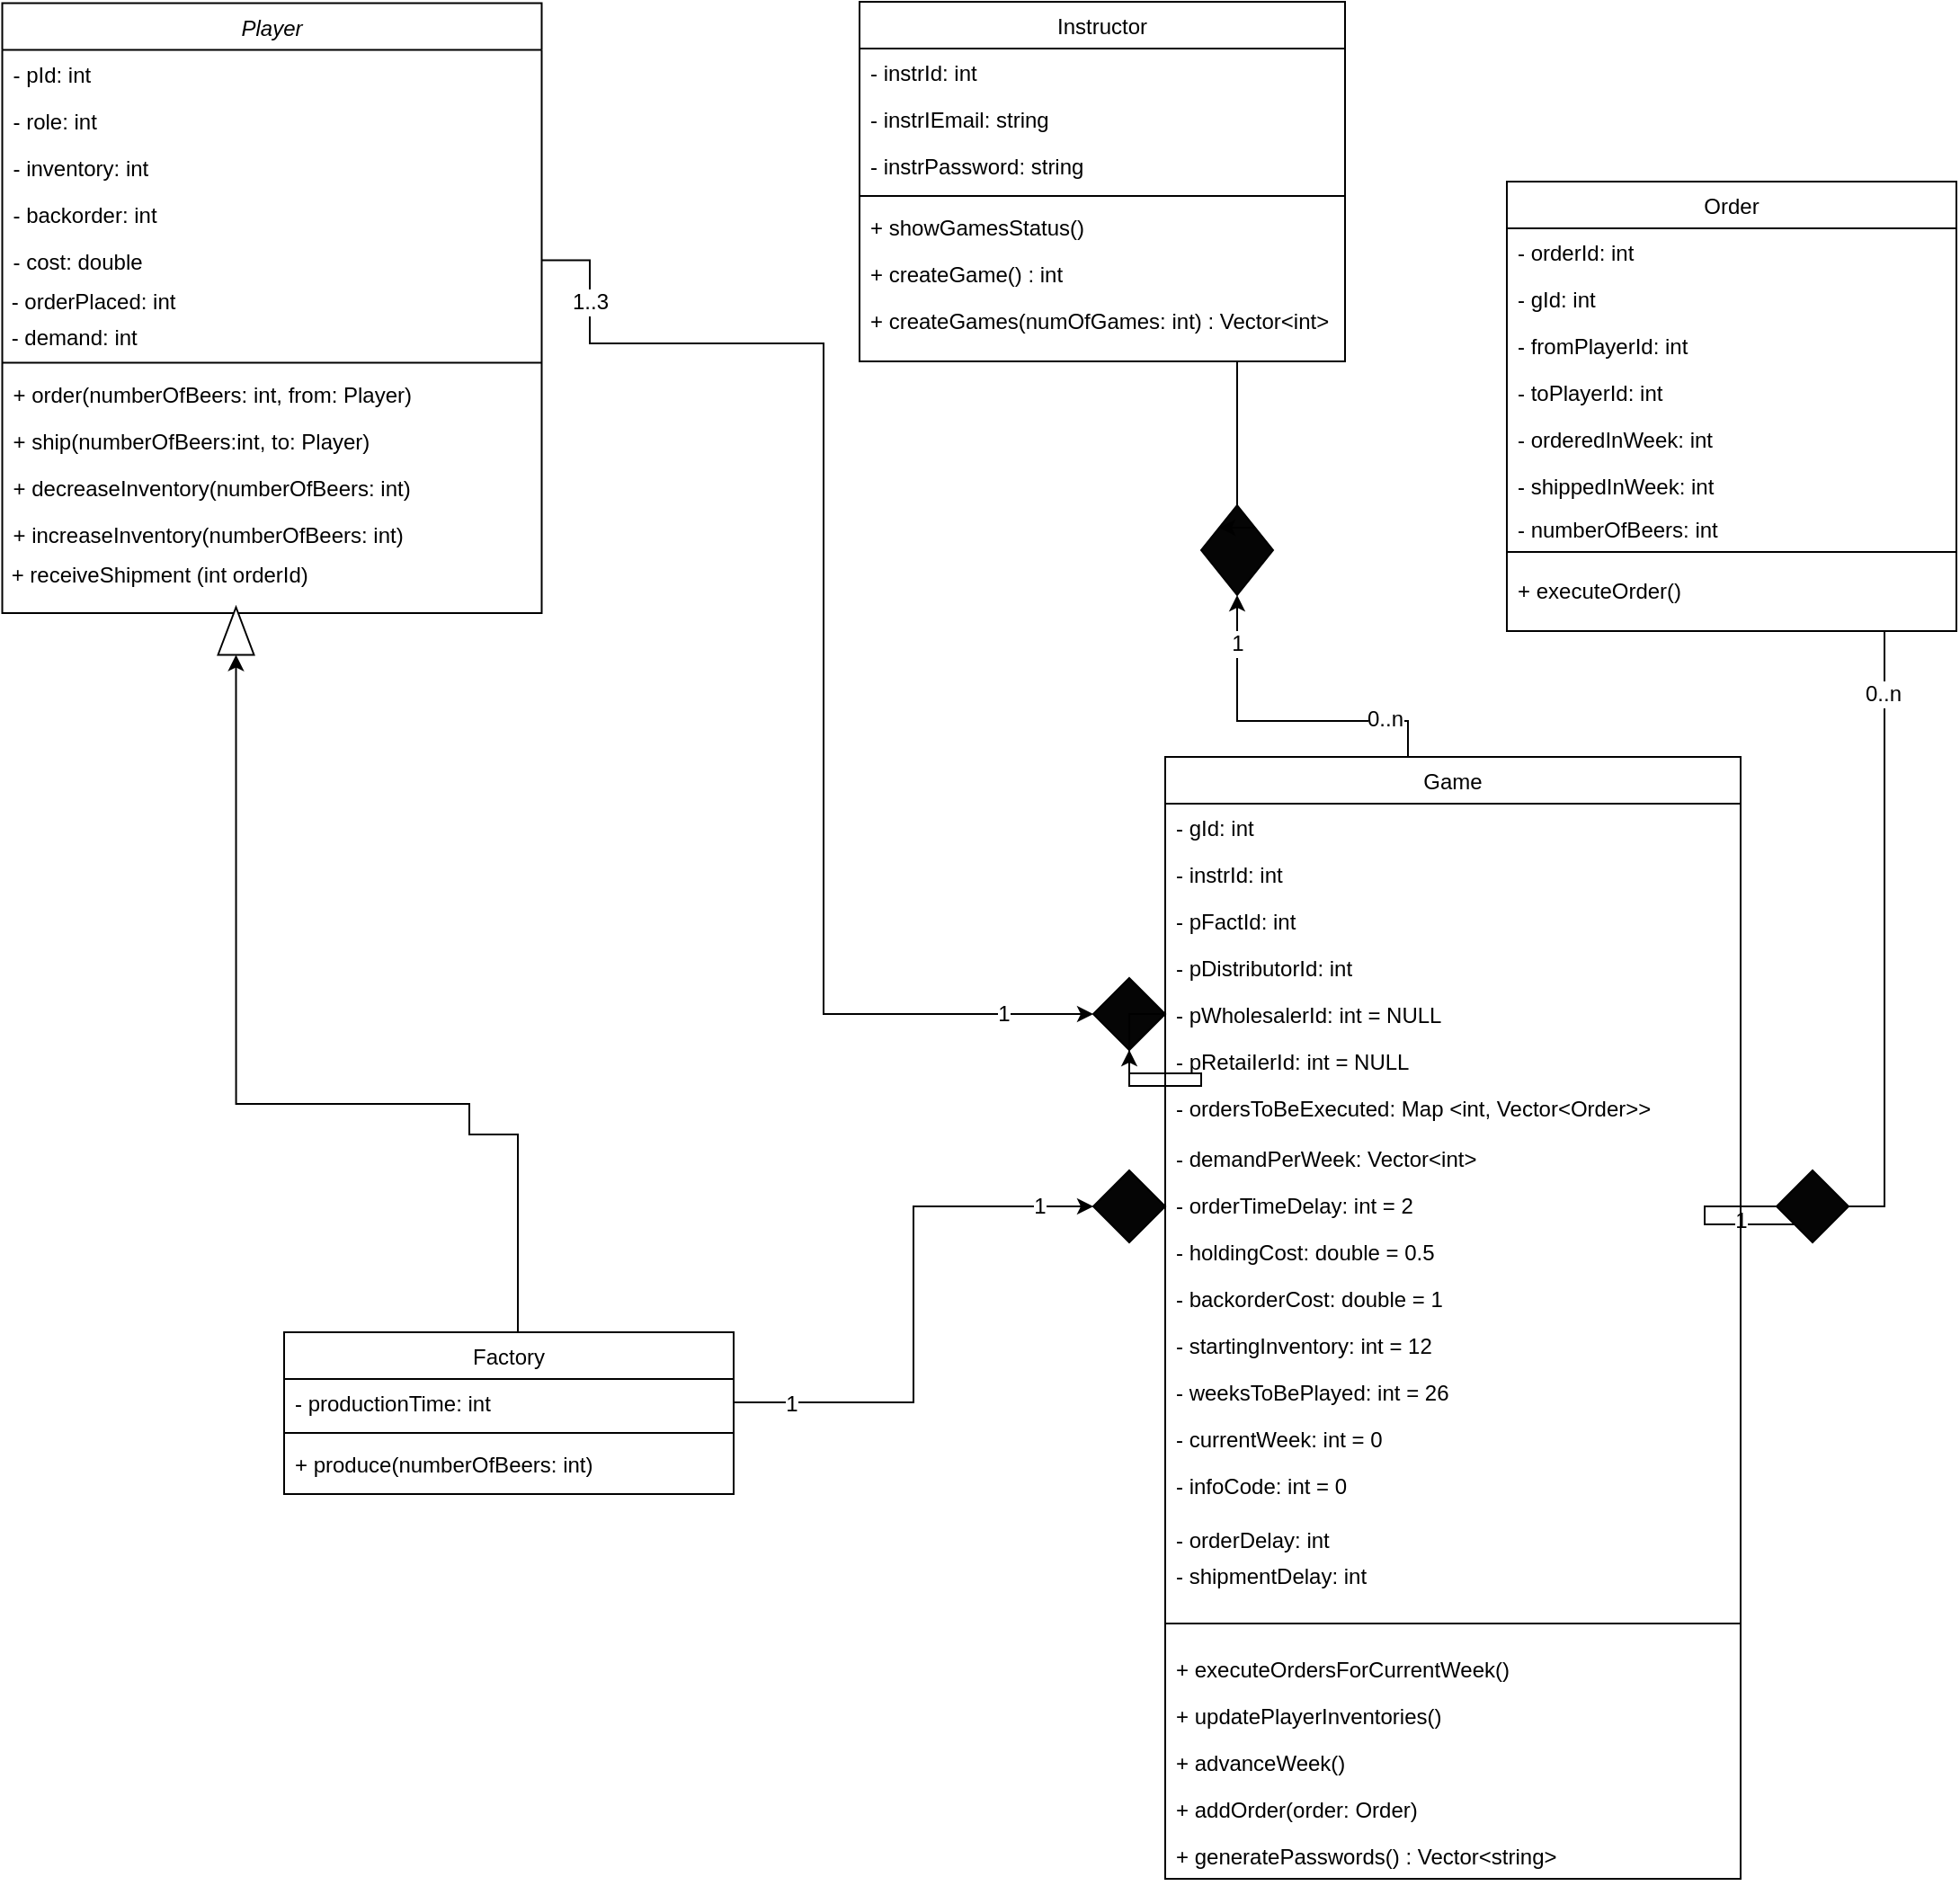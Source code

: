 <mxfile version="12.8.5" type="device"><diagram id="C5RBs43oDa-KdzZeNtuy" name="Page-1"><mxGraphModel dx="980" dy="1342" grid="1" gridSize="10" guides="1" tooltips="1" connect="1" arrows="1" fold="1" page="1" pageScale="1" pageWidth="583" pageHeight="827" math="0" shadow="0"><root><mxCell id="WIyWlLk6GJQsqaUBKTNV-0"/><mxCell id="WIyWlLk6GJQsqaUBKTNV-1" parent="WIyWlLk6GJQsqaUBKTNV-0"/><mxCell id="zkfFHV4jXpPFQw0GAbJ--0" value="Player" style="swimlane;fontStyle=2;align=center;verticalAlign=top;childLayout=stackLayout;horizontal=1;startSize=26;horizontalStack=0;resizeParent=1;resizeLast=0;collapsible=1;marginBottom=0;rounded=0;shadow=0;strokeWidth=1;" parent="WIyWlLk6GJQsqaUBKTNV-1" vertex="1"><mxGeometry x="73.25" y="-819.25" width="300" height="339.25" as="geometry"><mxRectangle x="230" y="140" width="160" height="26" as="alternateBounds"/></mxGeometry></mxCell><mxCell id="zkfFHV4jXpPFQw0GAbJ--1" value="- pId: int" style="text;align=left;verticalAlign=top;spacingLeft=4;spacingRight=4;overflow=hidden;rotatable=0;points=[[0,0.5],[1,0.5]];portConstraint=eastwest;" parent="zkfFHV4jXpPFQw0GAbJ--0" vertex="1"><mxGeometry y="26" width="300" height="26" as="geometry"/></mxCell><mxCell id="ChUbTR4K6D5pJmIx-kUx-100" value="- role: int" style="text;align=left;verticalAlign=top;spacingLeft=4;spacingRight=4;overflow=hidden;rotatable=0;points=[[0,0.5],[1,0.5]];portConstraint=eastwest;" parent="zkfFHV4jXpPFQw0GAbJ--0" vertex="1"><mxGeometry y="52" width="300" height="26" as="geometry"/></mxCell><mxCell id="zkfFHV4jXpPFQw0GAbJ--3" value="- inventory: int" style="text;align=left;verticalAlign=top;spacingLeft=4;spacingRight=4;overflow=hidden;rotatable=0;points=[[0,0.5],[1,0.5]];portConstraint=eastwest;rounded=0;shadow=0;html=0;" parent="zkfFHV4jXpPFQw0GAbJ--0" vertex="1"><mxGeometry y="78" width="300" height="26" as="geometry"/></mxCell><mxCell id="ChUbTR4K6D5pJmIx-kUx-0" value="- backorder: int&#10;" style="text;align=left;verticalAlign=top;spacingLeft=4;spacingRight=4;overflow=hidden;rotatable=0;points=[[0,0.5],[1,0.5]];portConstraint=eastwest;rounded=0;shadow=0;html=0;" parent="zkfFHV4jXpPFQw0GAbJ--0" vertex="1"><mxGeometry y="104" width="300" height="26" as="geometry"/></mxCell><mxCell id="ChUbTR4K6D5pJmIx-kUx-1" value="- cost: double&#10;" style="text;align=left;verticalAlign=top;spacingLeft=4;spacingRight=4;overflow=hidden;rotatable=0;points=[[0,0.5],[1,0.5]];portConstraint=eastwest;rounded=0;shadow=0;html=0;" parent="zkfFHV4jXpPFQw0GAbJ--0" vertex="1"><mxGeometry y="130" width="300" height="26" as="geometry"/></mxCell><mxCell id="RIvSUsVL0QqG3jgbVN44-43" value="&lt;div align=&quot;left&quot;&gt;&amp;nbsp;- orderPlaced: int&lt;br&gt;&lt;/div&gt;" style="text;html=1;strokeColor=none;fillColor=none;align=left;verticalAlign=middle;whiteSpace=wrap;rounded=0;" parent="zkfFHV4jXpPFQw0GAbJ--0" vertex="1"><mxGeometry y="156" width="300" height="20" as="geometry"/></mxCell><mxCell id="RIvSUsVL0QqG3jgbVN44-42" value="&lt;div align=&quot;left&quot;&gt;&amp;nbsp;- demand: int&lt;/div&gt;" style="text;html=1;strokeColor=none;fillColor=none;align=left;verticalAlign=middle;whiteSpace=wrap;rounded=0;" parent="zkfFHV4jXpPFQw0GAbJ--0" vertex="1"><mxGeometry y="176" width="300" height="20" as="geometry"/></mxCell><mxCell id="ChUbTR4K6D5pJmIx-kUx-5" value="" style="line;html=1;strokeWidth=1;align=left;verticalAlign=middle;spacingTop=-1;spacingLeft=3;spacingRight=3;rotatable=0;labelPosition=right;points=[];portConstraint=eastwest;" parent="zkfFHV4jXpPFQw0GAbJ--0" vertex="1"><mxGeometry y="196" width="300" height="8" as="geometry"/></mxCell><mxCell id="ChUbTR4K6D5pJmIx-kUx-6" value="+ order(numberOfBeers: int, from: Player)" style="text;align=left;verticalAlign=top;spacingLeft=4;spacingRight=4;overflow=hidden;rotatable=0;points=[[0,0.5],[1,0.5]];portConstraint=eastwest;rounded=0;shadow=0;html=0;" parent="zkfFHV4jXpPFQw0GAbJ--0" vertex="1"><mxGeometry y="204" width="300" height="26" as="geometry"/></mxCell><mxCell id="ChUbTR4K6D5pJmIx-kUx-7" value="+ ship(numberOfBeers:int, to: Player)" style="text;align=left;verticalAlign=top;spacingLeft=4;spacingRight=4;overflow=hidden;rotatable=0;points=[[0,0.5],[1,0.5]];portConstraint=eastwest;rounded=0;shadow=0;html=0;" parent="zkfFHV4jXpPFQw0GAbJ--0" vertex="1"><mxGeometry y="230" width="300" height="26" as="geometry"/></mxCell><mxCell id="ChUbTR4K6D5pJmIx-kUx-11" value="+ decreaseInventory(numberOfBeers: int)" style="text;align=left;verticalAlign=top;spacingLeft=4;spacingRight=4;overflow=hidden;rotatable=0;points=[[0,0.5],[1,0.5]];portConstraint=eastwest;rounded=0;shadow=0;html=0;" parent="zkfFHV4jXpPFQw0GAbJ--0" vertex="1"><mxGeometry y="256" width="300" height="26" as="geometry"/></mxCell><mxCell id="ChUbTR4K6D5pJmIx-kUx-10" value="+ increaseInventory(numberOfBeers: int)" style="text;align=left;verticalAlign=top;spacingLeft=4;spacingRight=4;overflow=hidden;rotatable=0;points=[[0,0.5],[1,0.5]];portConstraint=eastwest;rounded=0;shadow=0;html=0;" parent="zkfFHV4jXpPFQw0GAbJ--0" vertex="1"><mxGeometry y="282" width="300" height="26" as="geometry"/></mxCell><mxCell id="Mk59YaoTtGdyNxOkIlrp-8" value="&lt;div align=&quot;left&quot;&gt;&amp;nbsp;+ receiveShipment (int orderId)&lt;br&gt;&lt;/div&gt;" style="text;html=1;strokeColor=none;fillColor=none;align=left;verticalAlign=middle;whiteSpace=wrap;rounded=0;" parent="zkfFHV4jXpPFQw0GAbJ--0" vertex="1"><mxGeometry y="308" width="300" height="20" as="geometry"/></mxCell><mxCell id="ChUbTR4K6D5pJmIx-kUx-120" style="edgeStyle=orthogonalEdgeStyle;rounded=0;orthogonalLoop=1;jettySize=auto;html=1;entryX=1;entryY=1;entryDx=0;entryDy=0;" parent="WIyWlLk6GJQsqaUBKTNV-1" source="ChUbTR4K6D5pJmIx-kUx-26" target="ChUbTR4K6D5pJmIx-kUx-119" edge="1"><mxGeometry relative="1" as="geometry"><Array as="points"><mxPoint x="1120" y="-150"/><mxPoint x="1020" y="-150"/><mxPoint x="1020" y="-140"/></Array></mxGeometry></mxCell><mxCell id="ChUbTR4K6D5pJmIx-kUx-125" value="0..n" style="text;html=1;align=center;verticalAlign=middle;resizable=0;points=[];labelBackgroundColor=#ffffff;" parent="ChUbTR4K6D5pJmIx-kUx-120" vertex="1" connectable="0"><mxGeometry x="-0.861" y="-1" relative="1" as="geometry"><mxPoint as="offset"/></mxGeometry></mxCell><mxCell id="ChUbTR4K6D5pJmIx-kUx-126" value="1" style="text;html=1;align=center;verticalAlign=middle;resizable=0;points=[];labelBackgroundColor=#ffffff;" parent="ChUbTR4K6D5pJmIx-kUx-120" vertex="1" connectable="0"><mxGeometry x="0.798" y="2" relative="1" as="geometry"><mxPoint as="offset"/></mxGeometry></mxCell><mxCell id="ChUbTR4K6D5pJmIx-kUx-26" value="Order" style="swimlane;fontStyle=0;align=center;verticalAlign=top;childLayout=stackLayout;horizontal=1;startSize=26;horizontalStack=0;resizeParent=1;resizeLast=0;collapsible=1;marginBottom=0;rounded=0;shadow=0;strokeWidth=1;" parent="WIyWlLk6GJQsqaUBKTNV-1" vertex="1"><mxGeometry x="910" y="-720" width="250" height="250" as="geometry"><mxRectangle x="550" y="140" width="160" height="26" as="alternateBounds"/></mxGeometry></mxCell><mxCell id="ChUbTR4K6D5pJmIx-kUx-27" value="- orderId: int" style="text;align=left;verticalAlign=top;spacingLeft=4;spacingRight=4;overflow=hidden;rotatable=0;points=[[0,0.5],[1,0.5]];portConstraint=eastwest;" parent="ChUbTR4K6D5pJmIx-kUx-26" vertex="1"><mxGeometry y="26" width="250" height="26" as="geometry"/></mxCell><mxCell id="ChUbTR4K6D5pJmIx-kUx-40" value="- gId: int" style="text;align=left;verticalAlign=top;spacingLeft=4;spacingRight=4;overflow=hidden;rotatable=0;points=[[0,0.5],[1,0.5]];portConstraint=eastwest;rounded=0;shadow=0;html=0;" parent="ChUbTR4K6D5pJmIx-kUx-26" vertex="1"><mxGeometry y="52" width="250" height="26" as="geometry"/></mxCell><mxCell id="ChUbTR4K6D5pJmIx-kUx-28" value="- fromPlayerId: int" style="text;align=left;verticalAlign=top;spacingLeft=4;spacingRight=4;overflow=hidden;rotatable=0;points=[[0,0.5],[1,0.5]];portConstraint=eastwest;rounded=0;shadow=0;html=0;" parent="ChUbTR4K6D5pJmIx-kUx-26" vertex="1"><mxGeometry y="78" width="250" height="26" as="geometry"/></mxCell><mxCell id="ChUbTR4K6D5pJmIx-kUx-29" value="- toPlayerId: int" style="text;align=left;verticalAlign=top;spacingLeft=4;spacingRight=4;overflow=hidden;rotatable=0;points=[[0,0.5],[1,0.5]];portConstraint=eastwest;rounded=0;shadow=0;html=0;" parent="ChUbTR4K6D5pJmIx-kUx-26" vertex="1"><mxGeometry y="104" width="250" height="26" as="geometry"/></mxCell><mxCell id="ChUbTR4K6D5pJmIx-kUx-41" value="- orderedInWeek: int" style="text;align=left;verticalAlign=top;spacingLeft=4;spacingRight=4;overflow=hidden;rotatable=0;points=[[0,0.5],[1,0.5]];portConstraint=eastwest;rounded=0;shadow=0;html=0;" parent="ChUbTR4K6D5pJmIx-kUx-26" vertex="1"><mxGeometry y="130" width="250" height="26" as="geometry"/></mxCell><mxCell id="ChUbTR4K6D5pJmIx-kUx-42" value="- shippedInWeek: int" style="text;align=left;verticalAlign=top;spacingLeft=4;spacingRight=4;overflow=hidden;rotatable=0;points=[[0,0.5],[1,0.5]];portConstraint=eastwest;rounded=0;shadow=0;html=0;" parent="ChUbTR4K6D5pJmIx-kUx-26" vertex="1"><mxGeometry y="156" width="250" height="26" as="geometry"/></mxCell><mxCell id="ChUbTR4K6D5pJmIx-kUx-32" value="" style="line;html=1;strokeWidth=1;align=left;verticalAlign=middle;spacingTop=-1;spacingLeft=3;spacingRight=3;rotatable=0;labelPosition=right;points=[];portConstraint=eastwest;" parent="ChUbTR4K6D5pJmIx-kUx-26" vertex="1"><mxGeometry y="182" width="250" height="48" as="geometry"/></mxCell><mxCell id="ChUbTR4K6D5pJmIx-kUx-107" style="edgeStyle=orthogonalEdgeStyle;rounded=0;orthogonalLoop=1;jettySize=auto;html=1;exitX=0.5;exitY=0;exitDx=0;exitDy=0;entryX=0;entryY=0.5;entryDx=0;entryDy=0;" parent="WIyWlLk6GJQsqaUBKTNV-1" source="ChUbTR4K6D5pJmIx-kUx-76" target="ChUbTR4K6D5pJmIx-kUx-105" edge="1"><mxGeometry relative="1" as="geometry"><Array as="points"><mxPoint x="360" y="-80"/><mxPoint x="360" y="-190"/><mxPoint x="333" y="-190"/><mxPoint x="333" y="-207"/></Array></mxGeometry></mxCell><mxCell id="ChUbTR4K6D5pJmIx-kUx-76" value="Factory" style="swimlane;fontStyle=0;align=center;verticalAlign=top;childLayout=stackLayout;horizontal=1;startSize=26;horizontalStack=0;resizeParent=1;resizeLast=0;collapsible=1;marginBottom=0;rounded=0;shadow=0;strokeWidth=1;" parent="WIyWlLk6GJQsqaUBKTNV-1" vertex="1"><mxGeometry x="230" y="-80" width="250" height="90" as="geometry"><mxRectangle x="550" y="140" width="160" height="26" as="alternateBounds"/></mxGeometry></mxCell><mxCell id="ChUbTR4K6D5pJmIx-kUx-82" value="- productionTime: int" style="text;align=left;verticalAlign=top;spacingLeft=4;spacingRight=4;overflow=hidden;rotatable=0;points=[[0,0.5],[1,0.5]];portConstraint=eastwest;rounded=0;shadow=0;html=0;" parent="ChUbTR4K6D5pJmIx-kUx-76" vertex="1"><mxGeometry y="26" width="250" height="26" as="geometry"/></mxCell><mxCell id="ChUbTR4K6D5pJmIx-kUx-83" value="" style="line;html=1;strokeWidth=1;align=left;verticalAlign=middle;spacingTop=-1;spacingLeft=3;spacingRight=3;rotatable=0;labelPosition=right;points=[];portConstraint=eastwest;" parent="ChUbTR4K6D5pJmIx-kUx-76" vertex="1"><mxGeometry y="52" width="250" height="8" as="geometry"/></mxCell><mxCell id="ChUbTR4K6D5pJmIx-kUx-84" value="+ produce(numberOfBeers: int)" style="text;align=left;verticalAlign=top;spacingLeft=4;spacingRight=4;overflow=hidden;rotatable=0;points=[[0,0.5],[1,0.5]];portConstraint=eastwest;rounded=0;shadow=0;html=0;" parent="ChUbTR4K6D5pJmIx-kUx-76" vertex="1"><mxGeometry y="60" width="250" height="26" as="geometry"/></mxCell><mxCell id="ChUbTR4K6D5pJmIx-kUx-87" value="Instructor" style="swimlane;fontStyle=0;align=center;verticalAlign=top;childLayout=stackLayout;horizontal=1;startSize=26;horizontalStack=0;resizeParent=1;resizeLast=0;collapsible=1;marginBottom=0;rounded=0;shadow=0;strokeWidth=1;" parent="WIyWlLk6GJQsqaUBKTNV-1" vertex="1"><mxGeometry x="550" y="-820" width="270" height="200" as="geometry"><mxRectangle x="550" y="140" width="160" height="26" as="alternateBounds"/></mxGeometry></mxCell><mxCell id="ChUbTR4K6D5pJmIx-kUx-88" value="- instrId: int" style="text;align=left;verticalAlign=top;spacingLeft=4;spacingRight=4;overflow=hidden;rotatable=0;points=[[0,0.5],[1,0.5]];portConstraint=eastwest;rounded=0;shadow=0;html=0;" parent="ChUbTR4K6D5pJmIx-kUx-87" vertex="1"><mxGeometry y="26" width="270" height="26" as="geometry"/></mxCell><mxCell id="ChUbTR4K6D5pJmIx-kUx-91" value="- instrIEmail: string" style="text;align=left;verticalAlign=top;spacingLeft=4;spacingRight=4;overflow=hidden;rotatable=0;points=[[0,0.5],[1,0.5]];portConstraint=eastwest;rounded=0;shadow=0;html=0;" parent="ChUbTR4K6D5pJmIx-kUx-87" vertex="1"><mxGeometry y="52" width="270" height="26" as="geometry"/></mxCell><mxCell id="ChUbTR4K6D5pJmIx-kUx-92" value="- instrPassword: string" style="text;align=left;verticalAlign=top;spacingLeft=4;spacingRight=4;overflow=hidden;rotatable=0;points=[[0,0.5],[1,0.5]];portConstraint=eastwest;rounded=0;shadow=0;html=0;" parent="ChUbTR4K6D5pJmIx-kUx-87" vertex="1"><mxGeometry y="78" width="270" height="26" as="geometry"/></mxCell><mxCell id="ChUbTR4K6D5pJmIx-kUx-89" value="" style="line;html=1;strokeWidth=1;align=left;verticalAlign=middle;spacingTop=-1;spacingLeft=3;spacingRight=3;rotatable=0;labelPosition=right;points=[];portConstraint=eastwest;" parent="ChUbTR4K6D5pJmIx-kUx-87" vertex="1"><mxGeometry y="104" width="270" height="8" as="geometry"/></mxCell><mxCell id="ChUbTR4K6D5pJmIx-kUx-94" value="+ showGamesStatus()" style="text;align=left;verticalAlign=top;spacingLeft=4;spacingRight=4;overflow=hidden;rotatable=0;points=[[0,0.5],[1,0.5]];portConstraint=eastwest;rounded=0;shadow=0;html=0;" parent="ChUbTR4K6D5pJmIx-kUx-87" vertex="1"><mxGeometry y="112" width="270" height="26" as="geometry"/></mxCell><mxCell id="ChUbTR4K6D5pJmIx-kUx-96" value="+ createGame() : int" style="text;align=left;verticalAlign=top;spacingLeft=4;spacingRight=4;overflow=hidden;rotatable=0;points=[[0,0.5],[1,0.5]];portConstraint=eastwest;rounded=0;shadow=0;html=0;" parent="ChUbTR4K6D5pJmIx-kUx-87" vertex="1"><mxGeometry y="138" width="270" height="26" as="geometry"/></mxCell><mxCell id="ChUbTR4K6D5pJmIx-kUx-98" value="+ createGames(numOfGames: int) : Vector&lt;int&gt;" style="text;align=left;verticalAlign=top;spacingLeft=4;spacingRight=4;overflow=hidden;rotatable=0;points=[[0,0.5],[1,0.5]];portConstraint=eastwest;rounded=0;shadow=0;html=0;" parent="ChUbTR4K6D5pJmIx-kUx-87" vertex="1"><mxGeometry y="164" width="270" height="26" as="geometry"/></mxCell><mxCell id="ChUbTR4K6D5pJmIx-kUx-112" style="edgeStyle=orthogonalEdgeStyle;rounded=0;orthogonalLoop=1;jettySize=auto;html=1;entryX=0.5;entryY=1;entryDx=0;entryDy=0;" parent="WIyWlLk6GJQsqaUBKTNV-1" source="zkfFHV4jXpPFQw0GAbJ--17" target="ChUbTR4K6D5pJmIx-kUx-108" edge="1"><mxGeometry relative="1" as="geometry"><Array as="points"><mxPoint x="855" y="-420"/><mxPoint x="760" y="-420"/></Array></mxGeometry></mxCell><mxCell id="ChUbTR4K6D5pJmIx-kUx-127" value="0..n" style="text;html=1;align=center;verticalAlign=middle;resizable=0;points=[];labelBackgroundColor=#ffffff;" parent="ChUbTR4K6D5pJmIx-kUx-112" vertex="1" connectable="0"><mxGeometry x="-0.643" y="-1" relative="1" as="geometry"><mxPoint as="offset"/></mxGeometry></mxCell><mxCell id="ChUbTR4K6D5pJmIx-kUx-128" value="1" style="text;html=1;align=center;verticalAlign=middle;resizable=0;points=[];labelBackgroundColor=#ffffff;" parent="ChUbTR4K6D5pJmIx-kUx-112" vertex="1" connectable="0"><mxGeometry x="0.632" y="3" relative="1" as="geometry"><mxPoint x="3" y="-7" as="offset"/></mxGeometry></mxCell><mxCell id="zkfFHV4jXpPFQw0GAbJ--17" value="Game" style="swimlane;fontStyle=0;align=center;verticalAlign=top;childLayout=stackLayout;horizontal=1;startSize=26;horizontalStack=0;resizeParent=1;resizeLast=0;collapsible=1;marginBottom=0;rounded=0;shadow=0;strokeWidth=1;" parent="WIyWlLk6GJQsqaUBKTNV-1" vertex="1"><mxGeometry x="720" y="-400" width="320" height="624" as="geometry"><mxRectangle x="550" y="140" width="160" height="26" as="alternateBounds"/></mxGeometry></mxCell><mxCell id="zkfFHV4jXpPFQw0GAbJ--18" value="- gId: int" style="text;align=left;verticalAlign=top;spacingLeft=4;spacingRight=4;overflow=hidden;rotatable=0;points=[[0,0.5],[1,0.5]];portConstraint=eastwest;" parent="zkfFHV4jXpPFQw0GAbJ--17" vertex="1"><mxGeometry y="26" width="320" height="26" as="geometry"/></mxCell><mxCell id="zkfFHV4jXpPFQw0GAbJ--19" value="- instrId: int" style="text;align=left;verticalAlign=top;spacingLeft=4;spacingRight=4;overflow=hidden;rotatable=0;points=[[0,0.5],[1,0.5]];portConstraint=eastwest;rounded=0;shadow=0;html=0;" parent="zkfFHV4jXpPFQw0GAbJ--17" vertex="1"><mxGeometry y="52" width="320" height="26" as="geometry"/></mxCell><mxCell id="zkfFHV4jXpPFQw0GAbJ--20" value="- pFactId: int" style="text;align=left;verticalAlign=top;spacingLeft=4;spacingRight=4;overflow=hidden;rotatable=0;points=[[0,0.5],[1,0.5]];portConstraint=eastwest;rounded=0;shadow=0;html=0;" parent="zkfFHV4jXpPFQw0GAbJ--17" vertex="1"><mxGeometry y="78" width="320" height="26" as="geometry"/></mxCell><mxCell id="zkfFHV4jXpPFQw0GAbJ--21" value="- pDistributorId: int" style="text;align=left;verticalAlign=top;spacingLeft=4;spacingRight=4;overflow=hidden;rotatable=0;points=[[0,0.5],[1,0.5]];portConstraint=eastwest;rounded=0;shadow=0;html=0;" parent="zkfFHV4jXpPFQw0GAbJ--17" vertex="1"><mxGeometry y="104" width="320" height="26" as="geometry"/></mxCell><mxCell id="zkfFHV4jXpPFQw0GAbJ--22" value="- pWholesalerId: int = NULL" style="text;align=left;verticalAlign=top;spacingLeft=4;spacingRight=4;overflow=hidden;rotatable=0;points=[[0,0.5],[1,0.5]];portConstraint=eastwest;rounded=0;shadow=0;html=0;" parent="zkfFHV4jXpPFQw0GAbJ--17" vertex="1"><mxGeometry y="130" width="320" height="26" as="geometry"/></mxCell><mxCell id="ChUbTR4K6D5pJmIx-kUx-13" value="- pRetaiIerId: int = NULL" style="text;align=left;verticalAlign=top;spacingLeft=4;spacingRight=4;overflow=hidden;rotatable=0;points=[[0,0.5],[1,0.5]];portConstraint=eastwest;rounded=0;shadow=0;html=0;" parent="zkfFHV4jXpPFQw0GAbJ--17" vertex="1"><mxGeometry y="156" width="320" height="26" as="geometry"/></mxCell><mxCell id="ChUbTR4K6D5pJmIx-kUx-59" value="- ordersToBeExecuted: Map &lt;int, Vector&lt;Order&gt;&gt;" style="text;align=left;verticalAlign=top;spacingLeft=4;spacingRight=4;overflow=hidden;rotatable=0;points=[[0,0.5],[1,0.5]];portConstraint=eastwest;rounded=0;shadow=0;html=0;" parent="zkfFHV4jXpPFQw0GAbJ--17" vertex="1"><mxGeometry y="182" width="320" height="28" as="geometry"/></mxCell><mxCell id="ChUbTR4K6D5pJmIx-kUx-71" value="- demandPerWeek: Vector&lt;int&gt;" style="text;align=left;verticalAlign=top;spacingLeft=4;spacingRight=4;overflow=hidden;rotatable=0;points=[[0,0.5],[1,0.5]];portConstraint=eastwest;rounded=0;shadow=0;html=0;" parent="zkfFHV4jXpPFQw0GAbJ--17" vertex="1"><mxGeometry y="210" width="320" height="26" as="geometry"/></mxCell><mxCell id="ChUbTR4K6D5pJmIx-kUx-15" value="- orderTimeDelay: int = 2" style="text;align=left;verticalAlign=top;spacingLeft=4;spacingRight=4;overflow=hidden;rotatable=0;points=[[0,0.5],[1,0.5]];portConstraint=eastwest;rounded=0;shadow=0;html=0;" parent="zkfFHV4jXpPFQw0GAbJ--17" vertex="1"><mxGeometry y="236" width="320" height="26" as="geometry"/></mxCell><mxCell id="ChUbTR4K6D5pJmIx-kUx-16" value="- holdingCost: double = 0.5" style="text;align=left;verticalAlign=top;spacingLeft=4;spacingRight=4;overflow=hidden;rotatable=0;points=[[0,0.5],[1,0.5]];portConstraint=eastwest;rounded=0;shadow=0;html=0;" parent="zkfFHV4jXpPFQw0GAbJ--17" vertex="1"><mxGeometry y="262" width="320" height="26" as="geometry"/></mxCell><mxCell id="ChUbTR4K6D5pJmIx-kUx-17" value="- backorderCost: double = 1" style="text;align=left;verticalAlign=top;spacingLeft=4;spacingRight=4;overflow=hidden;rotatable=0;points=[[0,0.5],[1,0.5]];portConstraint=eastwest;rounded=0;shadow=0;html=0;" parent="zkfFHV4jXpPFQw0GAbJ--17" vertex="1"><mxGeometry y="288" width="320" height="26" as="geometry"/></mxCell><mxCell id="ChUbTR4K6D5pJmIx-kUx-18" value="- startingInventory: int = 12" style="text;align=left;verticalAlign=top;spacingLeft=4;spacingRight=4;overflow=hidden;rotatable=0;points=[[0,0.5],[1,0.5]];portConstraint=eastwest;rounded=0;shadow=0;html=0;" parent="zkfFHV4jXpPFQw0GAbJ--17" vertex="1"><mxGeometry y="314" width="320" height="26" as="geometry"/></mxCell><mxCell id="ChUbTR4K6D5pJmIx-kUx-19" value="- weeksToBePlayed: int = 26" style="text;align=left;verticalAlign=top;spacingLeft=4;spacingRight=4;overflow=hidden;rotatable=0;points=[[0,0.5],[1,0.5]];portConstraint=eastwest;rounded=0;shadow=0;html=0;" parent="zkfFHV4jXpPFQw0GAbJ--17" vertex="1"><mxGeometry y="340" width="320" height="26" as="geometry"/></mxCell><mxCell id="ChUbTR4K6D5pJmIx-kUx-20" value="- currentWeek: int = 0" style="text;align=left;verticalAlign=top;spacingLeft=4;spacingRight=4;overflow=hidden;rotatable=0;points=[[0,0.5],[1,0.5]];portConstraint=eastwest;rounded=0;shadow=0;html=0;" parent="zkfFHV4jXpPFQw0GAbJ--17" vertex="1"><mxGeometry y="366" width="320" height="26" as="geometry"/></mxCell><mxCell id="ChUbTR4K6D5pJmIx-kUx-66" value="- infoCode: int = 0" style="text;align=left;verticalAlign=top;spacingLeft=4;spacingRight=4;overflow=hidden;rotatable=0;points=[[0,0.5],[1,0.5]];portConstraint=eastwest;rounded=0;shadow=0;html=0;" parent="zkfFHV4jXpPFQw0GAbJ--17" vertex="1"><mxGeometry y="392" width="320" height="30" as="geometry"/></mxCell><mxCell id="ChUbTR4K6D5pJmIx-kUx-25" value="- orderDelay: int" style="text;align=left;verticalAlign=top;spacingLeft=4;spacingRight=4;overflow=hidden;rotatable=0;points=[[0,0.5],[1,0.5]];portConstraint=eastwest;rounded=0;shadow=0;html=0;" parent="zkfFHV4jXpPFQw0GAbJ--17" vertex="1"><mxGeometry y="422" width="320" height="20" as="geometry"/></mxCell><mxCell id="ChUbTR4K6D5pJmIx-kUx-2" value="- shipmentDelay: int" style="text;align=left;verticalAlign=top;spacingLeft=4;spacingRight=4;overflow=hidden;rotatable=0;points=[[0,0.5],[1,0.5]];portConstraint=eastwest;rounded=0;shadow=0;html=0;" parent="zkfFHV4jXpPFQw0GAbJ--17" vertex="1"><mxGeometry y="442" width="320" height="28" as="geometry"/></mxCell><mxCell id="zkfFHV4jXpPFQw0GAbJ--23" value="" style="line;html=1;strokeWidth=1;align=left;verticalAlign=middle;spacingTop=-1;spacingLeft=3;spacingRight=3;rotatable=0;labelPosition=right;points=[];portConstraint=eastwest;" parent="zkfFHV4jXpPFQw0GAbJ--17" vertex="1"><mxGeometry y="470" width="320" height="24" as="geometry"/></mxCell><mxCell id="ChUbTR4K6D5pJmIx-kUx-57" value="+ executeOrdersForCurrentWeek()" style="text;align=left;verticalAlign=top;spacingLeft=4;spacingRight=4;overflow=hidden;rotatable=0;points=[[0,0.5],[1,0.5]];portConstraint=eastwest;rounded=0;shadow=0;html=0;" parent="zkfFHV4jXpPFQw0GAbJ--17" vertex="1"><mxGeometry y="494" width="320" height="26" as="geometry"/></mxCell><mxCell id="ChUbTR4K6D5pJmIx-kUx-70" value="+ updatePlayerInventories()" style="text;align=left;verticalAlign=top;spacingLeft=4;spacingRight=4;overflow=hidden;rotatable=0;points=[[0,0.5],[1,0.5]];portConstraint=eastwest;rounded=0;shadow=0;html=0;" parent="zkfFHV4jXpPFQw0GAbJ--17" vertex="1"><mxGeometry y="520" width="320" height="26" as="geometry"/></mxCell><mxCell id="ChUbTR4K6D5pJmIx-kUx-58" value="+ advanceWeek()" style="text;align=left;verticalAlign=top;spacingLeft=4;spacingRight=4;overflow=hidden;rotatable=0;points=[[0,0.5],[1,0.5]];portConstraint=eastwest;rounded=0;shadow=0;html=0;" parent="zkfFHV4jXpPFQw0GAbJ--17" vertex="1"><mxGeometry y="546" width="320" height="26" as="geometry"/></mxCell><mxCell id="ChUbTR4K6D5pJmIx-kUx-65" value="+ addOrder(order: Order)" style="text;align=left;verticalAlign=top;spacingLeft=4;spacingRight=4;overflow=hidden;rotatable=0;points=[[0,0.5],[1,0.5]];portConstraint=eastwest;rounded=0;shadow=0;html=0;" parent="zkfFHV4jXpPFQw0GAbJ--17" vertex="1"><mxGeometry y="572" width="320" height="26" as="geometry"/></mxCell><mxCell id="ChUbTR4K6D5pJmIx-kUx-97" value="+ generatePasswords() : Vector&lt;string&gt;" style="text;align=left;verticalAlign=top;spacingLeft=4;spacingRight=4;overflow=hidden;rotatable=0;points=[[0,0.5],[1,0.5]];portConstraint=eastwest;rounded=0;shadow=0;html=0;" parent="zkfFHV4jXpPFQw0GAbJ--17" vertex="1"><mxGeometry y="598" width="320" height="26" as="geometry"/></mxCell><mxCell id="ChUbTR4K6D5pJmIx-kUx-105" value="" style="triangle;whiteSpace=wrap;html=1;rotation=-90;" parent="WIyWlLk6GJQsqaUBKTNV-1" vertex="1"><mxGeometry x="190" y="-480" width="26.5" height="20" as="geometry"/></mxCell><mxCell id="ChUbTR4K6D5pJmIx-kUx-108" value="" style="rhombus;whiteSpace=wrap;html=1;fillColor=#050505;" parent="WIyWlLk6GJQsqaUBKTNV-1" vertex="1"><mxGeometry x="740" y="-540" width="40" height="50" as="geometry"/></mxCell><mxCell id="ChUbTR4K6D5pJmIx-kUx-110" value="" style="rhombus;whiteSpace=wrap;html=1;fillColor=#050505;" parent="WIyWlLk6GJQsqaUBKTNV-1" vertex="1"><mxGeometry x="680" y="-170" width="40" height="40" as="geometry"/></mxCell><mxCell id="ChUbTR4K6D5pJmIx-kUx-109" value="" style="rhombus;whiteSpace=wrap;html=1;fillColor=#050505;" parent="WIyWlLk6GJQsqaUBKTNV-1" vertex="1"><mxGeometry x="680" y="-277" width="40" height="40" as="geometry"/></mxCell><mxCell id="ChUbTR4K6D5pJmIx-kUx-115" style="edgeStyle=orthogonalEdgeStyle;rounded=0;orthogonalLoop=1;jettySize=auto;html=1;" parent="WIyWlLk6GJQsqaUBKTNV-1" source="zkfFHV4jXpPFQw0GAbJ--22" target="ChUbTR4K6D5pJmIx-kUx-109" edge="1"><mxGeometry relative="1" as="geometry"><mxPoint x="540" y="-460" as="targetPoint"/><mxPoint x="720" y="-257" as="sourcePoint"/></mxGeometry></mxCell><mxCell id="ChUbTR4K6D5pJmIx-kUx-116" style="edgeStyle=orthogonalEdgeStyle;rounded=0;orthogonalLoop=1;jettySize=auto;html=1;entryX=0;entryY=0.5;entryDx=0;entryDy=0;" parent="WIyWlLk6GJQsqaUBKTNV-1" source="ChUbTR4K6D5pJmIx-kUx-1" target="ChUbTR4K6D5pJmIx-kUx-109" edge="1"><mxGeometry relative="1" as="geometry"><mxPoint x="550" y="-240" as="targetPoint"/><Array as="points"><mxPoint x="400" y="-676"/><mxPoint x="400" y="-630"/><mxPoint x="530" y="-630"/><mxPoint x="530" y="-257"/></Array></mxGeometry></mxCell><mxCell id="ChUbTR4K6D5pJmIx-kUx-121" value="1" style="text;html=1;align=center;verticalAlign=middle;resizable=0;points=[];labelBackgroundColor=#ffffff;" parent="ChUbTR4K6D5pJmIx-kUx-116" vertex="1" connectable="0"><mxGeometry x="0.812" y="-1" relative="1" as="geometry"><mxPoint x="18" y="-1" as="offset"/></mxGeometry></mxCell><mxCell id="ChUbTR4K6D5pJmIx-kUx-123" value="1..3" style="text;html=1;align=center;verticalAlign=middle;resizable=0;points=[];labelBackgroundColor=#ffffff;" parent="ChUbTR4K6D5pJmIx-kUx-116" vertex="1" connectable="0"><mxGeometry x="-0.835" relative="1" as="geometry"><mxPoint y="-10" as="offset"/></mxGeometry></mxCell><mxCell id="ChUbTR4K6D5pJmIx-kUx-118" style="edgeStyle=orthogonalEdgeStyle;rounded=0;orthogonalLoop=1;jettySize=auto;html=1;entryX=0;entryY=0.5;entryDx=0;entryDy=0;" parent="WIyWlLk6GJQsqaUBKTNV-1" source="ChUbTR4K6D5pJmIx-kUx-82" target="ChUbTR4K6D5pJmIx-kUx-110" edge="1"><mxGeometry relative="1" as="geometry"/></mxCell><mxCell id="ChUbTR4K6D5pJmIx-kUx-122" value="1" style="text;html=1;align=center;verticalAlign=middle;resizable=0;points=[];labelBackgroundColor=#ffffff;" parent="ChUbTR4K6D5pJmIx-kUx-118" vertex="1" connectable="0"><mxGeometry x="0.801" y="-4" relative="1" as="geometry"><mxPoint y="-4" as="offset"/></mxGeometry></mxCell><mxCell id="ChUbTR4K6D5pJmIx-kUx-124" value="1" style="text;html=1;align=center;verticalAlign=middle;resizable=0;points=[];labelBackgroundColor=#ffffff;" parent="ChUbTR4K6D5pJmIx-kUx-118" vertex="1" connectable="0"><mxGeometry x="-0.793" y="-1" relative="1" as="geometry"><mxPoint as="offset"/></mxGeometry></mxCell><mxCell id="ChUbTR4K6D5pJmIx-kUx-119" value="" style="rhombus;whiteSpace=wrap;html=1;fillColor=#050505;" parent="WIyWlLk6GJQsqaUBKTNV-1" vertex="1"><mxGeometry x="1060" y="-170" width="40" height="40" as="geometry"/></mxCell><mxCell id="RIvSUsVL0QqG3jgbVN44-12" style="edgeStyle=orthogonalEdgeStyle;rounded=0;orthogonalLoop=1;jettySize=auto;html=1;exitX=1;exitY=0;exitDx=0;exitDy=0;entryX=0;entryY=0;entryDx=0;entryDy=0;" parent="WIyWlLk6GJQsqaUBKTNV-1" source="ChUbTR4K6D5pJmIx-kUx-108" target="ChUbTR4K6D5pJmIx-kUx-108" edge="1"><mxGeometry relative="1" as="geometry"/></mxCell><mxCell id="Mk59YaoTtGdyNxOkIlrp-12" value="" style="endArrow=none;html=1;exitX=0.5;exitY=0;exitDx=0;exitDy=0;" parent="WIyWlLk6GJQsqaUBKTNV-1" source="ChUbTR4K6D5pJmIx-kUx-108" edge="1"><mxGeometry width="50" height="50" relative="1" as="geometry"><mxPoint x="710" y="-570" as="sourcePoint"/><mxPoint x="760" y="-620" as="targetPoint"/><Array as="points"/></mxGeometry></mxCell><mxCell id="ChUbTR4K6D5pJmIx-kUx-35" value="+ executeOrder()" style="text;align=left;verticalAlign=top;spacingLeft=4;spacingRight=4;overflow=hidden;rotatable=0;points=[[0,0.5],[1,0.5]];portConstraint=eastwest;rounded=0;shadow=0;html=0;" parent="WIyWlLk6GJQsqaUBKTNV-1" vertex="1"><mxGeometry x="910" y="-506" width="250" height="26" as="geometry"/></mxCell><mxCell id="bLWr7Iahii65FGvBKBap-3" value="- numberOfBeers: int" style="text;align=left;verticalAlign=top;spacingLeft=4;spacingRight=4;overflow=hidden;rotatable=0;points=[[0,0.5],[1,0.5]];portConstraint=eastwest;rounded=0;shadow=0;html=0;" parent="WIyWlLk6GJQsqaUBKTNV-1" vertex="1"><mxGeometry x="910" y="-540" width="250" height="26" as="geometry"/></mxCell></root></mxGraphModel></diagram></mxfile>